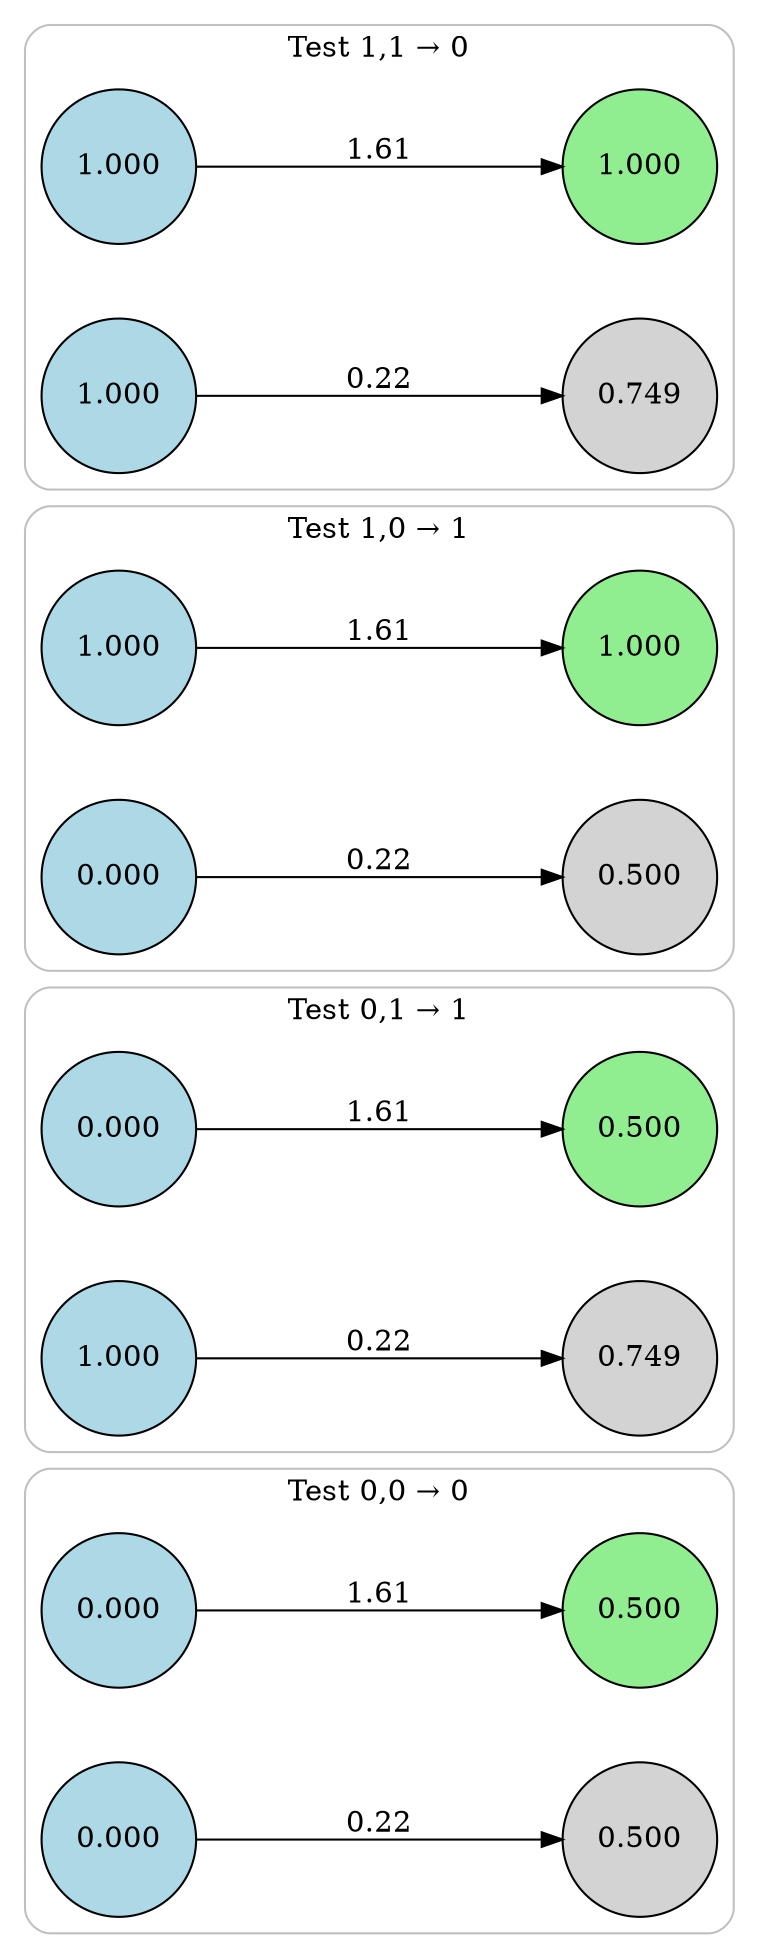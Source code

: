 digraph neat {
  compound=true;
  rankdir=LR;
  node [shape=circle];
  ranksep=2.0;
  nodesep=0.5;
  subgraph cluster_0 {
    label="Test 0,0 → 0";
    style=rounded;
    color=gray;
    node0_0 [label="0.000", style=filled, fillcolor=lightblue];
    node1_0 [label="0.000", style=filled, fillcolor=lightblue];
    node105_0 [label="0.500", style=filled, fillcolor=lightgreen];
    node166_0 [label="0.500", style=filled, fillcolor=lightgray];
    node0_0 -> node105_0 [label="1.61"];
    node1_0 -> node166_0 [label="0.22"];
  }
  subgraph cluster_1 {
    label="Test 0,1 → 1";
    style=rounded;
    color=gray;
    node0_1 [label="0.000", style=filled, fillcolor=lightblue];
    node1_1 [label="1.000", style=filled, fillcolor=lightblue];
    node105_1 [label="0.500", style=filled, fillcolor=lightgreen];
    node166_1 [label="0.749", style=filled, fillcolor=lightgray];
    node0_1 -> node105_1 [label="1.61"];
    node1_1 -> node166_1 [label="0.22"];
  }
  subgraph cluster_2 {
    label="Test 1,0 → 1";
    style=rounded;
    color=gray;
    node0_2 [label="1.000", style=filled, fillcolor=lightblue];
    node1_2 [label="0.000", style=filled, fillcolor=lightblue];
    node105_2 [label="1.000", style=filled, fillcolor=lightgreen];
    node166_2 [label="0.500", style=filled, fillcolor=lightgray];
    node0_2 -> node105_2 [label="1.61"];
    node1_2 -> node166_2 [label="0.22"];
  }
  subgraph cluster_3 {
    label="Test 1,1 → 0";
    style=rounded;
    color=gray;
    node0_3 [label="1.000", style=filled, fillcolor=lightblue];
    node1_3 [label="1.000", style=filled, fillcolor=lightblue];
    node105_3 [label="1.000", style=filled, fillcolor=lightgreen];
    node166_3 [label="0.749", style=filled, fillcolor=lightgray];
    node0_3 -> node105_3 [label="1.61"];
    node1_3 -> node166_3 [label="0.22"];
  }
}
